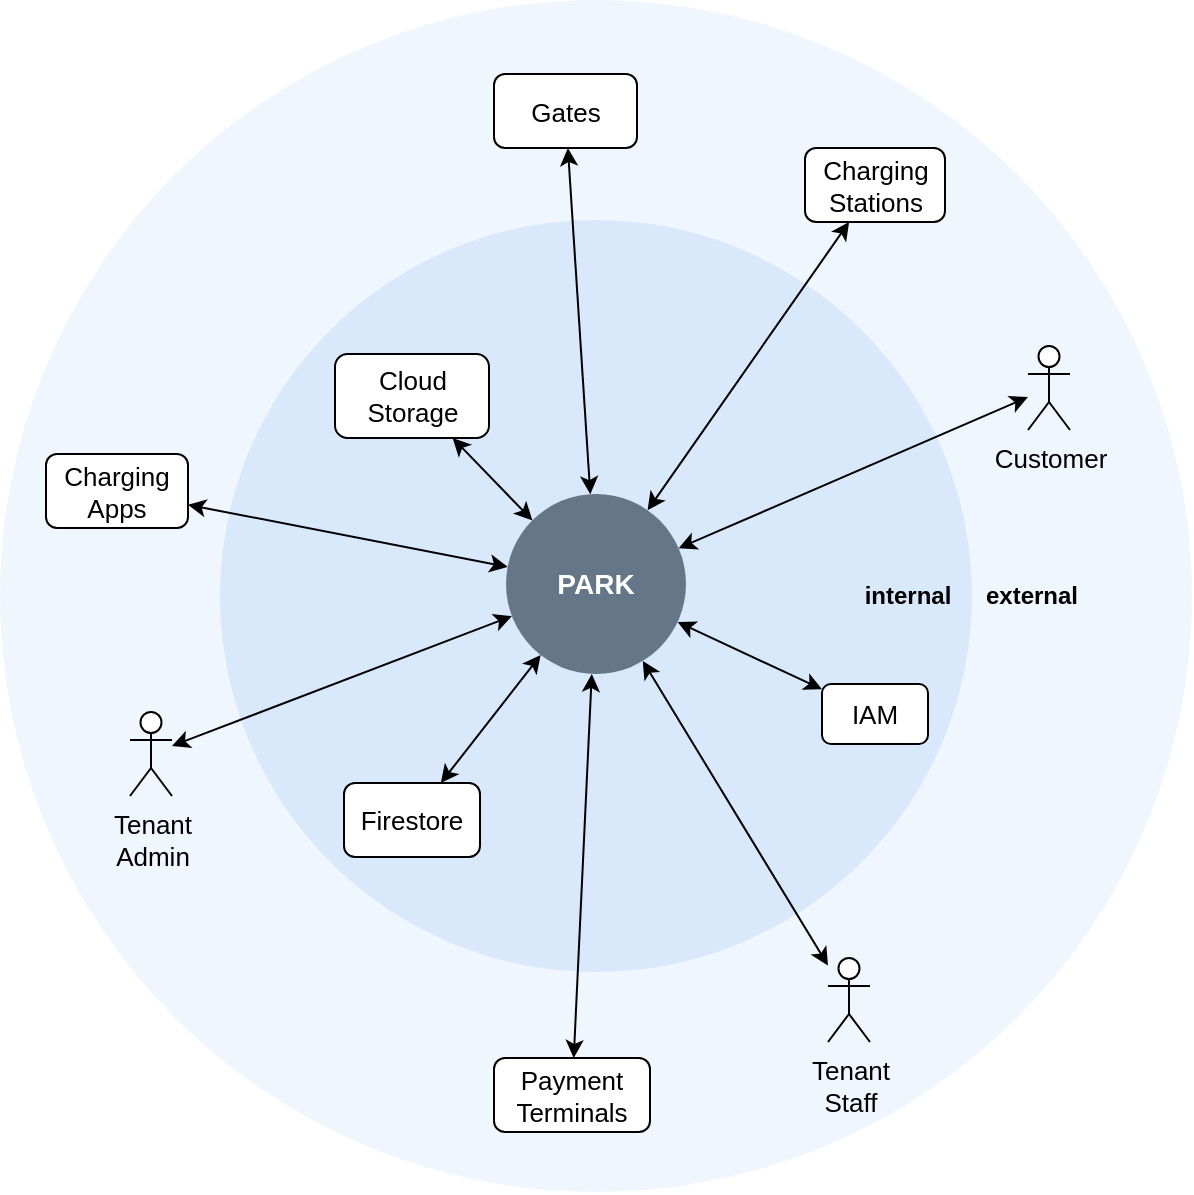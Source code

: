 <mxfile version="26.0.4">
  <diagram name="Seite-1" id="ijfn6LtfHv7hEw_kqGPE">
    <mxGraphModel dx="1158" dy="879" grid="0" gridSize="10" guides="1" tooltips="1" connect="1" arrows="1" fold="1" page="1" pageScale="1" pageWidth="827" pageHeight="1169" math="0" shadow="0">
      <root>
        <mxCell id="0" />
        <mxCell id="1" parent="0" />
        <mxCell id="FKdGwcdwB45EFueYq_QS-11" value="" style="ellipse;whiteSpace=wrap;html=1;aspect=fixed;fillColor=#dae8fc;strokeColor=none;opacity=40;" vertex="1" parent="1">
          <mxGeometry x="112" y="32.01" width="595.99" height="595.99" as="geometry" />
        </mxCell>
        <mxCell id="FKdGwcdwB45EFueYq_QS-2" value="" style="ellipse;whiteSpace=wrap;html=1;aspect=fixed;fillColor=#dae8fc;strokeColor=none;" vertex="1" parent="1">
          <mxGeometry x="222" y="142.01" width="375.99" height="375.99" as="geometry" />
        </mxCell>
        <mxCell id="FKdGwcdwB45EFueYq_QS-1" value="&lt;span&gt;PARK&lt;/span&gt;" style="ellipse;whiteSpace=wrap;html=1;aspect=fixed;fillColor=#647687;fontColor=#ffffff;fontSize=14;fontStyle=1;strokeColor=none;" vertex="1" parent="1">
          <mxGeometry x="365" y="279" width="90" height="90" as="geometry" />
        </mxCell>
        <mxCell id="FKdGwcdwB45EFueYq_QS-3" value="internal" style="text;html=1;align=center;verticalAlign=middle;whiteSpace=wrap;rounded=0;fontStyle=1" vertex="1" parent="1">
          <mxGeometry x="536" y="315" width="60" height="30" as="geometry" />
        </mxCell>
        <mxCell id="FKdGwcdwB45EFueYq_QS-4" value="external" style="text;html=1;align=center;verticalAlign=middle;whiteSpace=wrap;rounded=0;fontStyle=1" vertex="1" parent="1">
          <mxGeometry x="597.99" y="315" width="60" height="30" as="geometry" />
        </mxCell>
        <mxCell id="FKdGwcdwB45EFueYq_QS-38" style="rounded=0;orthogonalLoop=1;jettySize=auto;html=1;startArrow=classic;startFill=1;endArrow=classic;endFill=1;" edge="1" parent="1" source="FKdGwcdwB45EFueYq_QS-6" target="FKdGwcdwB45EFueYq_QS-1">
          <mxGeometry relative="1" as="geometry" />
        </mxCell>
        <mxCell id="FKdGwcdwB45EFueYq_QS-6" value="IAM" style="rounded=1;whiteSpace=wrap;html=1;fontSize=13;" vertex="1" parent="1">
          <mxGeometry x="523" y="374" width="53" height="30" as="geometry" />
        </mxCell>
        <mxCell id="FKdGwcdwB45EFueYq_QS-36" style="rounded=0;orthogonalLoop=1;jettySize=auto;html=1;startArrow=classic;startFill=1;endArrow=classic;endFill=1;" edge="1" parent="1" source="FKdGwcdwB45EFueYq_QS-7" target="FKdGwcdwB45EFueYq_QS-1">
          <mxGeometry relative="1" as="geometry" />
        </mxCell>
        <mxCell id="FKdGwcdwB45EFueYq_QS-7" value="Firestore" style="rounded=1;whiteSpace=wrap;html=1;fontSize=13;" vertex="1" parent="1">
          <mxGeometry x="284" y="423.5" width="68" height="37" as="geometry" />
        </mxCell>
        <mxCell id="FKdGwcdwB45EFueYq_QS-32" style="rounded=0;orthogonalLoop=1;jettySize=auto;html=1;entryX=0;entryY=0;entryDx=0;entryDy=0;startArrow=classic;startFill=1;endArrow=classic;endFill=1;" edge="1" parent="1" source="FKdGwcdwB45EFueYq_QS-8" target="FKdGwcdwB45EFueYq_QS-1">
          <mxGeometry relative="1" as="geometry" />
        </mxCell>
        <mxCell id="FKdGwcdwB45EFueYq_QS-8" value="Cloud &lt;br&gt;Storage" style="rounded=1;whiteSpace=wrap;html=1;fontSize=13;" vertex="1" parent="1">
          <mxGeometry x="279.5" y="209" width="77" height="42" as="geometry" />
        </mxCell>
        <mxCell id="FKdGwcdwB45EFueYq_QS-47" style="rounded=0;orthogonalLoop=1;jettySize=auto;html=1;startArrow=classic;startFill=1;endArrow=classic;endFill=1;" edge="1" parent="1" source="FKdGwcdwB45EFueYq_QS-12" target="FKdGwcdwB45EFueYq_QS-1">
          <mxGeometry relative="1" as="geometry" />
        </mxCell>
        <mxCell id="FKdGwcdwB45EFueYq_QS-12" value="Gates" style="rounded=1;whiteSpace=wrap;html=1;fontSize=13;" vertex="1" parent="1">
          <mxGeometry x="359" y="69" width="71.5" height="37" as="geometry" />
        </mxCell>
        <mxCell id="FKdGwcdwB45EFueYq_QS-51" style="rounded=0;orthogonalLoop=1;jettySize=auto;html=1;startArrow=classic;startFill=1;endArrow=classic;endFill=1;" edge="1" parent="1" source="FKdGwcdwB45EFueYq_QS-13" target="FKdGwcdwB45EFueYq_QS-1">
          <mxGeometry relative="1" as="geometry" />
        </mxCell>
        <mxCell id="FKdGwcdwB45EFueYq_QS-13" value="Payment Terminals" style="rounded=1;whiteSpace=wrap;html=1;fontSize=13;" vertex="1" parent="1">
          <mxGeometry x="359" y="561" width="78" height="37" as="geometry" />
        </mxCell>
        <mxCell id="FKdGwcdwB45EFueYq_QS-48" style="rounded=0;orthogonalLoop=1;jettySize=auto;html=1;startArrow=classic;startFill=1;endArrow=classic;endFill=1;" edge="1" parent="1" source="FKdGwcdwB45EFueYq_QS-14" target="FKdGwcdwB45EFueYq_QS-1">
          <mxGeometry relative="1" as="geometry" />
        </mxCell>
        <mxCell id="FKdGwcdwB45EFueYq_QS-14" value="Charging Stations" style="rounded=1;whiteSpace=wrap;html=1;fontSize=13;" vertex="1" parent="1">
          <mxGeometry x="514.5" y="106" width="70" height="37" as="geometry" />
        </mxCell>
        <mxCell id="FKdGwcdwB45EFueYq_QS-53" style="rounded=0;orthogonalLoop=1;jettySize=auto;html=1;startArrow=classic;startFill=1;endArrow=classic;endFill=1;" edge="1" parent="1" source="FKdGwcdwB45EFueYq_QS-15" target="FKdGwcdwB45EFueYq_QS-1">
          <mxGeometry relative="1" as="geometry" />
        </mxCell>
        <mxCell id="FKdGwcdwB45EFueYq_QS-15" value="Charging &lt;br&gt;Apps" style="rounded=1;whiteSpace=wrap;html=1;fontSize=13;" vertex="1" parent="1">
          <mxGeometry x="135" y="259" width="71" height="37" as="geometry" />
        </mxCell>
        <mxCell id="FKdGwcdwB45EFueYq_QS-49" style="rounded=0;orthogonalLoop=1;jettySize=auto;html=1;startArrow=classic;startFill=1;endArrow=classic;endFill=1;" edge="1" parent="1" source="FKdGwcdwB45EFueYq_QS-17" target="FKdGwcdwB45EFueYq_QS-1">
          <mxGeometry relative="1" as="geometry" />
        </mxCell>
        <mxCell id="FKdGwcdwB45EFueYq_QS-17" value="Customer" style="shape=umlActor;verticalLabelPosition=bottom;verticalAlign=top;html=1;outlineConnect=0;fontSize=13;" vertex="1" parent="1">
          <mxGeometry x="626" y="205" width="21" height="42" as="geometry" />
        </mxCell>
        <mxCell id="FKdGwcdwB45EFueYq_QS-52" style="rounded=0;orthogonalLoop=1;jettySize=auto;html=1;startArrow=classic;startFill=1;endArrow=classic;endFill=1;" edge="1" parent="1" source="FKdGwcdwB45EFueYq_QS-19" target="FKdGwcdwB45EFueYq_QS-1">
          <mxGeometry relative="1" as="geometry" />
        </mxCell>
        <mxCell id="FKdGwcdwB45EFueYq_QS-19" value="Tenant &lt;br&gt;Admin" style="shape=umlActor;verticalLabelPosition=bottom;verticalAlign=top;html=1;outlineConnect=0;fontSize=13;" vertex="1" parent="1">
          <mxGeometry x="177" y="388" width="21" height="42" as="geometry" />
        </mxCell>
        <mxCell id="FKdGwcdwB45EFueYq_QS-50" style="rounded=0;orthogonalLoop=1;jettySize=auto;html=1;startArrow=classic;startFill=1;endArrow=classic;endFill=1;" edge="1" parent="1" source="FKdGwcdwB45EFueYq_QS-22" target="FKdGwcdwB45EFueYq_QS-1">
          <mxGeometry relative="1" as="geometry" />
        </mxCell>
        <mxCell id="FKdGwcdwB45EFueYq_QS-22" value="Tenant&lt;br&gt;Staff" style="shape=umlActor;verticalLabelPosition=bottom;verticalAlign=top;html=1;outlineConnect=0;fontSize=13;" vertex="1" parent="1">
          <mxGeometry x="526" y="511" width="21" height="42" as="geometry" />
        </mxCell>
      </root>
    </mxGraphModel>
  </diagram>
</mxfile>
